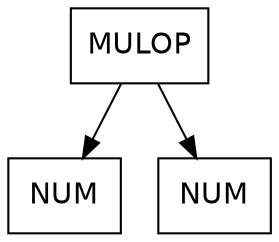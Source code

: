 digraph d{
node [fontname="Helvetica",shape=box];
n0 [label=<MULOP>];
n1 [label=<NUM>];
n2 [label=<NUM>];
n0 -> n1;
n0 -> n2;
}